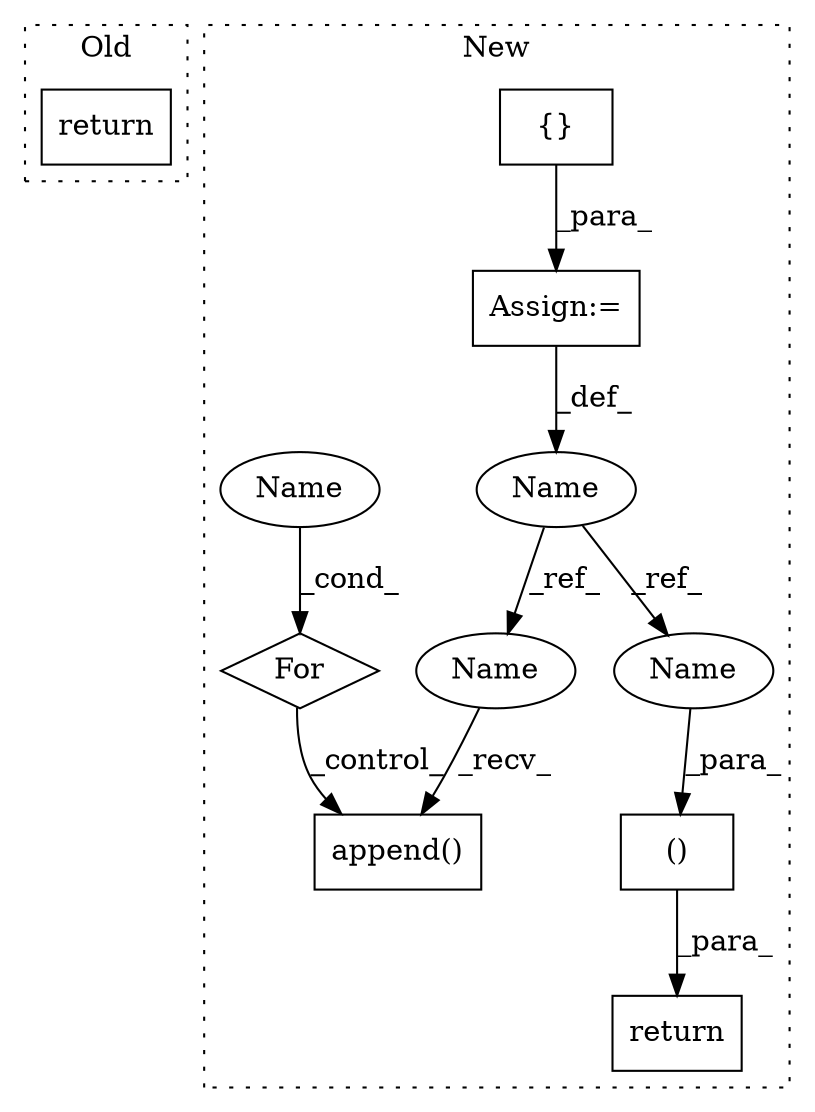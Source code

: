 digraph G {
subgraph cluster0 {
1 [label="return" a="93" s="2606" l="7" shape="box"];
label = "Old";
style="dotted";
}
subgraph cluster1 {
2 [label="append()" a="75" s="2976,2997" l="15,1" shape="box"];
3 [label="Assign:=" a="68" s="2798" l="3" shape="box"];
4 [label="return" a="93" s="3190" l="7" shape="box"];
5 [label="{}" a="59" s="2801,2801" l="2,1" shape="box"];
6 [label="()" a="54" s="3205" l="36" shape="box"];
7 [label="Name" a="87" s="2791" l="7" shape="ellipse"];
8 [label="For" a="107" s="2868,2888" l="4,14" shape="diamond"];
9 [label="Name" a="87" s="2872" l="3" shape="ellipse"];
10 [label="Name" a="87" s="3207" l="7" shape="ellipse"];
11 [label="Name" a="87" s="2976" l="7" shape="ellipse"];
label = "New";
style="dotted";
}
3 -> 7 [label="_def_"];
5 -> 3 [label="_para_"];
6 -> 4 [label="_para_"];
7 -> 10 [label="_ref_"];
7 -> 11 [label="_ref_"];
8 -> 2 [label="_control_"];
9 -> 8 [label="_cond_"];
10 -> 6 [label="_para_"];
11 -> 2 [label="_recv_"];
}